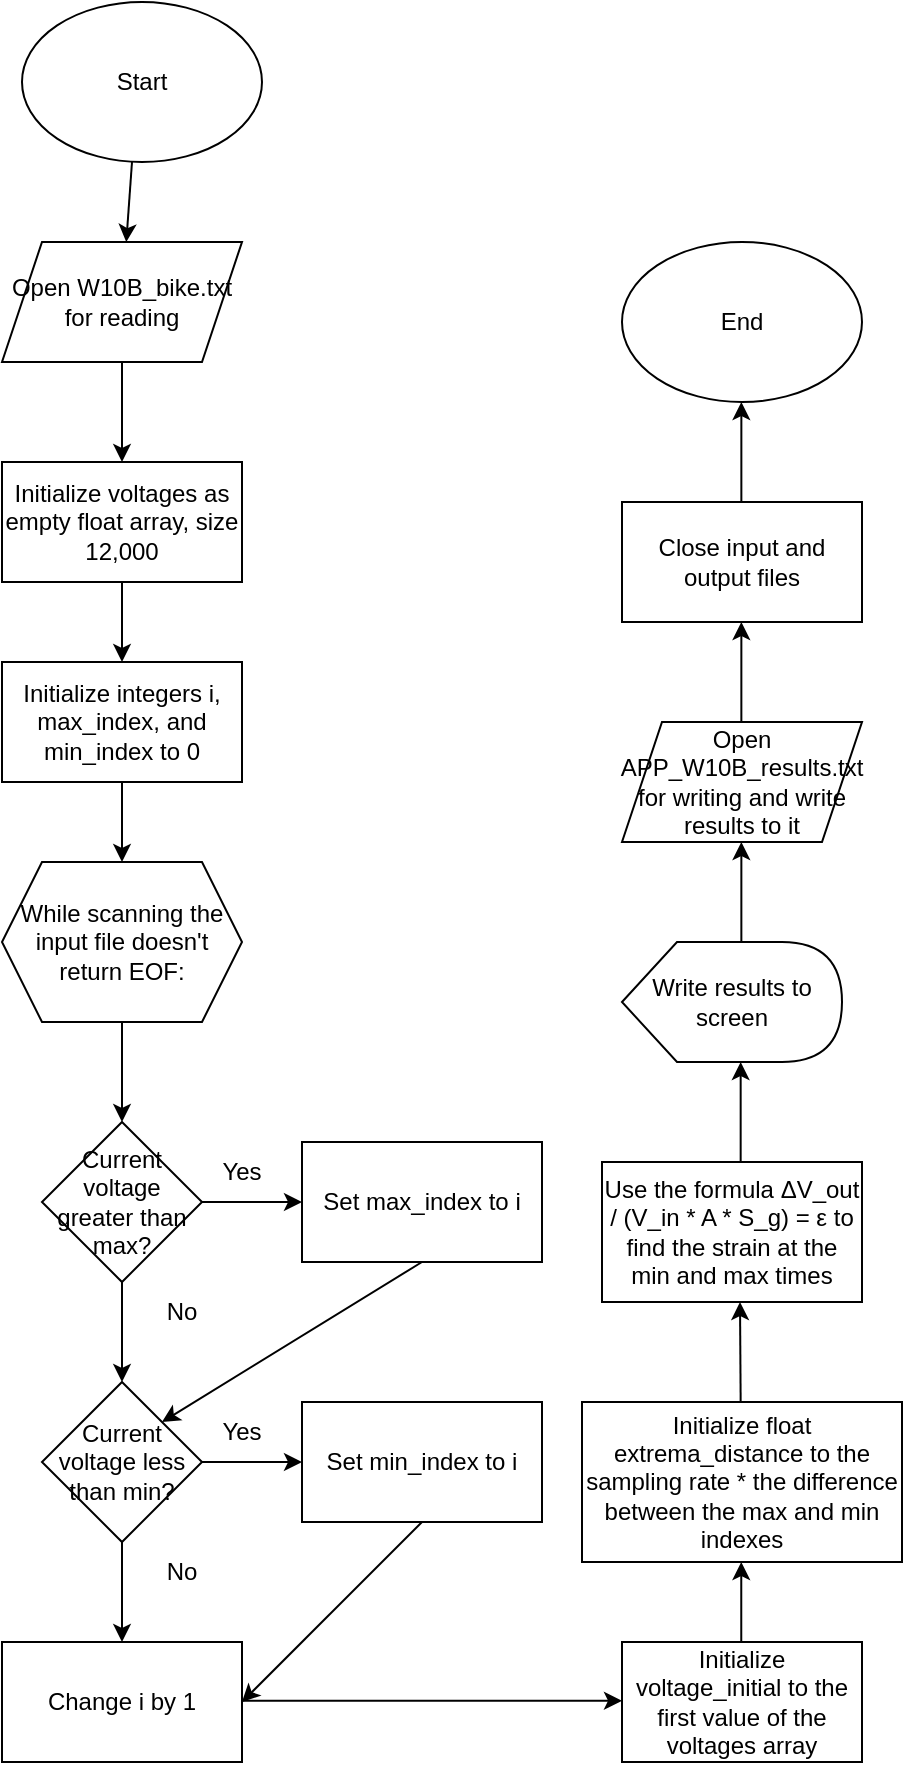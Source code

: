 <mxfile version="24.8.0">
  <diagram name="Page-1" id="2hSpamvpWi_0svB0Zh0t">
    <mxGraphModel dx="654" dy="468" grid="1" gridSize="10" guides="1" tooltips="1" connect="1" arrows="1" fold="1" page="1" pageScale="1" pageWidth="850" pageHeight="1100" math="0" shadow="0">
      <root>
        <mxCell id="0" />
        <mxCell id="1" parent="0" />
        <mxCell id="ziFhbPX3V7UISP_kiZOL-1" value="Start" style="ellipse;whiteSpace=wrap;html=1;" vertex="1" parent="1">
          <mxGeometry x="40" y="40" width="120" height="80" as="geometry" />
        </mxCell>
        <mxCell id="ziFhbPX3V7UISP_kiZOL-2" value="Open W10B_bike.txt for reading" style="shape=parallelogram;perimeter=parallelogramPerimeter;whiteSpace=wrap;html=1;fixedSize=1;" vertex="1" parent="1">
          <mxGeometry x="30" y="160" width="120" height="60" as="geometry" />
        </mxCell>
        <mxCell id="ziFhbPX3V7UISP_kiZOL-3" value="Initialize voltages as empty float array, size 12,000" style="rounded=0;whiteSpace=wrap;html=1;" vertex="1" parent="1">
          <mxGeometry x="30" y="270" width="120" height="60" as="geometry" />
        </mxCell>
        <mxCell id="ziFhbPX3V7UISP_kiZOL-4" value="Initialize integers i, max_index, and min_index to 0" style="rounded=0;whiteSpace=wrap;html=1;" vertex="1" parent="1">
          <mxGeometry x="30" y="370" width="120" height="60" as="geometry" />
        </mxCell>
        <mxCell id="ziFhbPX3V7UISP_kiZOL-6" value="While scanning the input file doesn&#39;t return EOF:" style="shape=hexagon;perimeter=hexagonPerimeter2;whiteSpace=wrap;html=1;fixedSize=1;" vertex="1" parent="1">
          <mxGeometry x="30" y="470" width="120" height="80" as="geometry" />
        </mxCell>
        <mxCell id="ziFhbPX3V7UISP_kiZOL-8" value="Current voltage greater than max?" style="rhombus;whiteSpace=wrap;html=1;" vertex="1" parent="1">
          <mxGeometry x="50" y="600" width="80" height="80" as="geometry" />
        </mxCell>
        <mxCell id="ziFhbPX3V7UISP_kiZOL-9" value="" style="endArrow=classic;html=1;rounded=0;" edge="1" parent="1">
          <mxGeometry width="50" height="50" relative="1" as="geometry">
            <mxPoint x="130" y="640" as="sourcePoint" />
            <mxPoint x="180" y="640" as="targetPoint" />
          </mxGeometry>
        </mxCell>
        <mxCell id="ziFhbPX3V7UISP_kiZOL-10" value="" style="endArrow=classic;html=1;rounded=0;" edge="1" parent="1">
          <mxGeometry width="50" height="50" relative="1" as="geometry">
            <mxPoint x="90" y="680" as="sourcePoint" />
            <mxPoint x="90" y="730" as="targetPoint" />
          </mxGeometry>
        </mxCell>
        <mxCell id="ziFhbPX3V7UISP_kiZOL-11" value="Yes" style="text;html=1;align=center;verticalAlign=middle;whiteSpace=wrap;rounded=0;" vertex="1" parent="1">
          <mxGeometry x="120" y="610" width="60" height="30" as="geometry" />
        </mxCell>
        <mxCell id="ziFhbPX3V7UISP_kiZOL-12" value="No" style="text;html=1;align=center;verticalAlign=middle;whiteSpace=wrap;rounded=0;" vertex="1" parent="1">
          <mxGeometry x="90" y="680" width="60" height="30" as="geometry" />
        </mxCell>
        <mxCell id="ziFhbPX3V7UISP_kiZOL-13" value="Current voltage less than min?" style="rhombus;whiteSpace=wrap;html=1;" vertex="1" parent="1">
          <mxGeometry x="50" y="730" width="80" height="80" as="geometry" />
        </mxCell>
        <mxCell id="ziFhbPX3V7UISP_kiZOL-14" value="" style="endArrow=classic;html=1;rounded=0;" edge="1" parent="1">
          <mxGeometry width="50" height="50" relative="1" as="geometry">
            <mxPoint x="130" y="770" as="sourcePoint" />
            <mxPoint x="180" y="770" as="targetPoint" />
          </mxGeometry>
        </mxCell>
        <mxCell id="ziFhbPX3V7UISP_kiZOL-15" value="" style="endArrow=classic;html=1;rounded=0;" edge="1" parent="1">
          <mxGeometry width="50" height="50" relative="1" as="geometry">
            <mxPoint x="90" y="810" as="sourcePoint" />
            <mxPoint x="90" y="860" as="targetPoint" />
          </mxGeometry>
        </mxCell>
        <mxCell id="ziFhbPX3V7UISP_kiZOL-16" value="Yes" style="text;html=1;align=center;verticalAlign=middle;whiteSpace=wrap;rounded=0;" vertex="1" parent="1">
          <mxGeometry x="120" y="740" width="60" height="30" as="geometry" />
        </mxCell>
        <mxCell id="ziFhbPX3V7UISP_kiZOL-17" value="No" style="text;html=1;align=center;verticalAlign=middle;whiteSpace=wrap;rounded=0;" vertex="1" parent="1">
          <mxGeometry x="90" y="810" width="60" height="30" as="geometry" />
        </mxCell>
        <mxCell id="ziFhbPX3V7UISP_kiZOL-18" value="" style="endArrow=classic;html=1;rounded=0;" edge="1" parent="1" target="ziFhbPX3V7UISP_kiZOL-8">
          <mxGeometry width="50" height="50" relative="1" as="geometry">
            <mxPoint x="90" y="550" as="sourcePoint" />
            <mxPoint x="140" y="500" as="targetPoint" />
          </mxGeometry>
        </mxCell>
        <mxCell id="ziFhbPX3V7UISP_kiZOL-19" value="" style="endArrow=classic;html=1;rounded=0;entryX=0.5;entryY=0;entryDx=0;entryDy=0;" edge="1" parent="1" target="ziFhbPX3V7UISP_kiZOL-6">
          <mxGeometry width="50" height="50" relative="1" as="geometry">
            <mxPoint x="90" y="430" as="sourcePoint" />
            <mxPoint x="140" y="380" as="targetPoint" />
          </mxGeometry>
        </mxCell>
        <mxCell id="ziFhbPX3V7UISP_kiZOL-20" value="" style="endArrow=classic;html=1;rounded=0;entryX=0.5;entryY=0;entryDx=0;entryDy=0;" edge="1" parent="1" target="ziFhbPX3V7UISP_kiZOL-4">
          <mxGeometry width="50" height="50" relative="1" as="geometry">
            <mxPoint x="90" y="330" as="sourcePoint" />
            <mxPoint x="140" y="280" as="targetPoint" />
          </mxGeometry>
        </mxCell>
        <mxCell id="ziFhbPX3V7UISP_kiZOL-21" value="" style="endArrow=classic;html=1;rounded=0;entryX=0.5;entryY=0;entryDx=0;entryDy=0;exitX=0.5;exitY=1;exitDx=0;exitDy=0;" edge="1" parent="1" source="ziFhbPX3V7UISP_kiZOL-2" target="ziFhbPX3V7UISP_kiZOL-3">
          <mxGeometry width="50" height="50" relative="1" as="geometry">
            <mxPoint x="80" y="220" as="sourcePoint" />
            <mxPoint x="130" y="170" as="targetPoint" />
          </mxGeometry>
        </mxCell>
        <mxCell id="ziFhbPX3V7UISP_kiZOL-22" value="Set max_index to i" style="rounded=0;whiteSpace=wrap;html=1;" vertex="1" parent="1">
          <mxGeometry x="180" y="610" width="120" height="60" as="geometry" />
        </mxCell>
        <mxCell id="ziFhbPX3V7UISP_kiZOL-23" value="Set min_index to i" style="rounded=0;whiteSpace=wrap;html=1;" vertex="1" parent="1">
          <mxGeometry x="180" y="740" width="120" height="60" as="geometry" />
        </mxCell>
        <mxCell id="ziFhbPX3V7UISP_kiZOL-24" value="Change i by 1" style="rounded=0;whiteSpace=wrap;html=1;" vertex="1" parent="1">
          <mxGeometry x="30" y="860" width="120" height="60" as="geometry" />
        </mxCell>
        <mxCell id="ziFhbPX3V7UISP_kiZOL-25" value="" style="endArrow=classic;html=1;rounded=0;entryX=1;entryY=0;entryDx=0;entryDy=0;" edge="1" parent="1" target="ziFhbPX3V7UISP_kiZOL-13">
          <mxGeometry width="50" height="50" relative="1" as="geometry">
            <mxPoint x="240" y="670" as="sourcePoint" />
            <mxPoint x="290" y="620" as="targetPoint" />
          </mxGeometry>
        </mxCell>
        <mxCell id="ziFhbPX3V7UISP_kiZOL-26" value="" style="endArrow=classic;html=1;rounded=0;entryX=1;entryY=0.5;entryDx=0;entryDy=0;" edge="1" parent="1" target="ziFhbPX3V7UISP_kiZOL-24">
          <mxGeometry width="50" height="50" relative="1" as="geometry">
            <mxPoint x="240" y="800" as="sourcePoint" />
            <mxPoint x="290" y="750" as="targetPoint" />
          </mxGeometry>
        </mxCell>
        <mxCell id="ziFhbPX3V7UISP_kiZOL-29" value="" style="endArrow=classic;html=1;rounded=0;" edge="1" parent="1">
          <mxGeometry width="50" height="50" relative="1" as="geometry">
            <mxPoint x="150" y="889.41" as="sourcePoint" />
            <mxPoint x="340" y="889.41" as="targetPoint" />
          </mxGeometry>
        </mxCell>
        <mxCell id="ziFhbPX3V7UISP_kiZOL-41" value="Initialize voltage_initial to the first value of the voltages array" style="rounded=0;whiteSpace=wrap;html=1;" vertex="1" parent="1">
          <mxGeometry x="340" y="860" width="120" height="60" as="geometry" />
        </mxCell>
        <mxCell id="ziFhbPX3V7UISP_kiZOL-42" value="Initialize float extrema_distance to the sampling rate * the difference between the max and min indexes" style="rounded=0;whiteSpace=wrap;html=1;" vertex="1" parent="1">
          <mxGeometry x="320" y="740" width="160" height="80" as="geometry" />
        </mxCell>
        <mxCell id="ziFhbPX3V7UISP_kiZOL-43" value="" style="endArrow=classic;html=1;rounded=0;" edge="1" parent="1">
          <mxGeometry width="50" height="50" relative="1" as="geometry">
            <mxPoint x="399.63" y="860" as="sourcePoint" />
            <mxPoint x="399.63" y="820" as="targetPoint" />
          </mxGeometry>
        </mxCell>
        <mxCell id="ziFhbPX3V7UISP_kiZOL-44" value="" style="endArrow=classic;html=1;rounded=0;" edge="1" parent="1">
          <mxGeometry width="50" height="50" relative="1" as="geometry">
            <mxPoint x="399.33" y="740" as="sourcePoint" />
            <mxPoint x="399" y="690" as="targetPoint" />
          </mxGeometry>
        </mxCell>
        <mxCell id="ziFhbPX3V7UISP_kiZOL-45" value="Use the formula ΔV_out / (V_in * A * S_g) = ε to find the strain at the min and max times" style="rounded=0;whiteSpace=wrap;html=1;" vertex="1" parent="1">
          <mxGeometry x="330" y="620" width="130" height="70" as="geometry" />
        </mxCell>
        <mxCell id="ziFhbPX3V7UISP_kiZOL-46" value="" style="endArrow=classic;html=1;rounded=0;" edge="1" parent="1">
          <mxGeometry width="50" height="50" relative="1" as="geometry">
            <mxPoint x="399.33" y="620" as="sourcePoint" />
            <mxPoint x="399.33" y="570" as="targetPoint" />
          </mxGeometry>
        </mxCell>
        <mxCell id="ziFhbPX3V7UISP_kiZOL-47" value="Write results to screen" style="shape=display;whiteSpace=wrap;html=1;" vertex="1" parent="1">
          <mxGeometry x="340" y="510" width="110" height="60" as="geometry" />
        </mxCell>
        <mxCell id="ziFhbPX3V7UISP_kiZOL-48" value="Open APP_W10B_results.txt for writing and write results to it" style="shape=parallelogram;perimeter=parallelogramPerimeter;whiteSpace=wrap;html=1;fixedSize=1;" vertex="1" parent="1">
          <mxGeometry x="340" y="400" width="120" height="60" as="geometry" />
        </mxCell>
        <mxCell id="ziFhbPX3V7UISP_kiZOL-49" value="" style="endArrow=classic;html=1;rounded=0;" edge="1" parent="1">
          <mxGeometry width="50" height="50" relative="1" as="geometry">
            <mxPoint x="399.68" y="510" as="sourcePoint" />
            <mxPoint x="399.68" y="460" as="targetPoint" />
          </mxGeometry>
        </mxCell>
        <mxCell id="ziFhbPX3V7UISP_kiZOL-50" value="Close input and output files" style="rounded=0;whiteSpace=wrap;html=1;" vertex="1" parent="1">
          <mxGeometry x="340" y="290" width="120" height="60" as="geometry" />
        </mxCell>
        <mxCell id="ziFhbPX3V7UISP_kiZOL-51" value="" style="endArrow=classic;html=1;rounded=0;" edge="1" parent="1">
          <mxGeometry width="50" height="50" relative="1" as="geometry">
            <mxPoint x="399.68" y="400" as="sourcePoint" />
            <mxPoint x="399.68" y="350" as="targetPoint" />
          </mxGeometry>
        </mxCell>
        <mxCell id="ziFhbPX3V7UISP_kiZOL-52" value="End" style="ellipse;whiteSpace=wrap;html=1;" vertex="1" parent="1">
          <mxGeometry x="340" y="160" width="120" height="80" as="geometry" />
        </mxCell>
        <mxCell id="ziFhbPX3V7UISP_kiZOL-53" value="" style="endArrow=classic;html=1;rounded=0;" edge="1" parent="1">
          <mxGeometry width="50" height="50" relative="1" as="geometry">
            <mxPoint x="399.68" y="290" as="sourcePoint" />
            <mxPoint x="399.68" y="240" as="targetPoint" />
          </mxGeometry>
        </mxCell>
        <mxCell id="ziFhbPX3V7UISP_kiZOL-54" value="" style="endArrow=classic;html=1;rounded=0;" edge="1" parent="1" target="ziFhbPX3V7UISP_kiZOL-2">
          <mxGeometry width="50" height="50" relative="1" as="geometry">
            <mxPoint x="95" y="120" as="sourcePoint" />
            <mxPoint x="145" y="70" as="targetPoint" />
          </mxGeometry>
        </mxCell>
      </root>
    </mxGraphModel>
  </diagram>
</mxfile>
